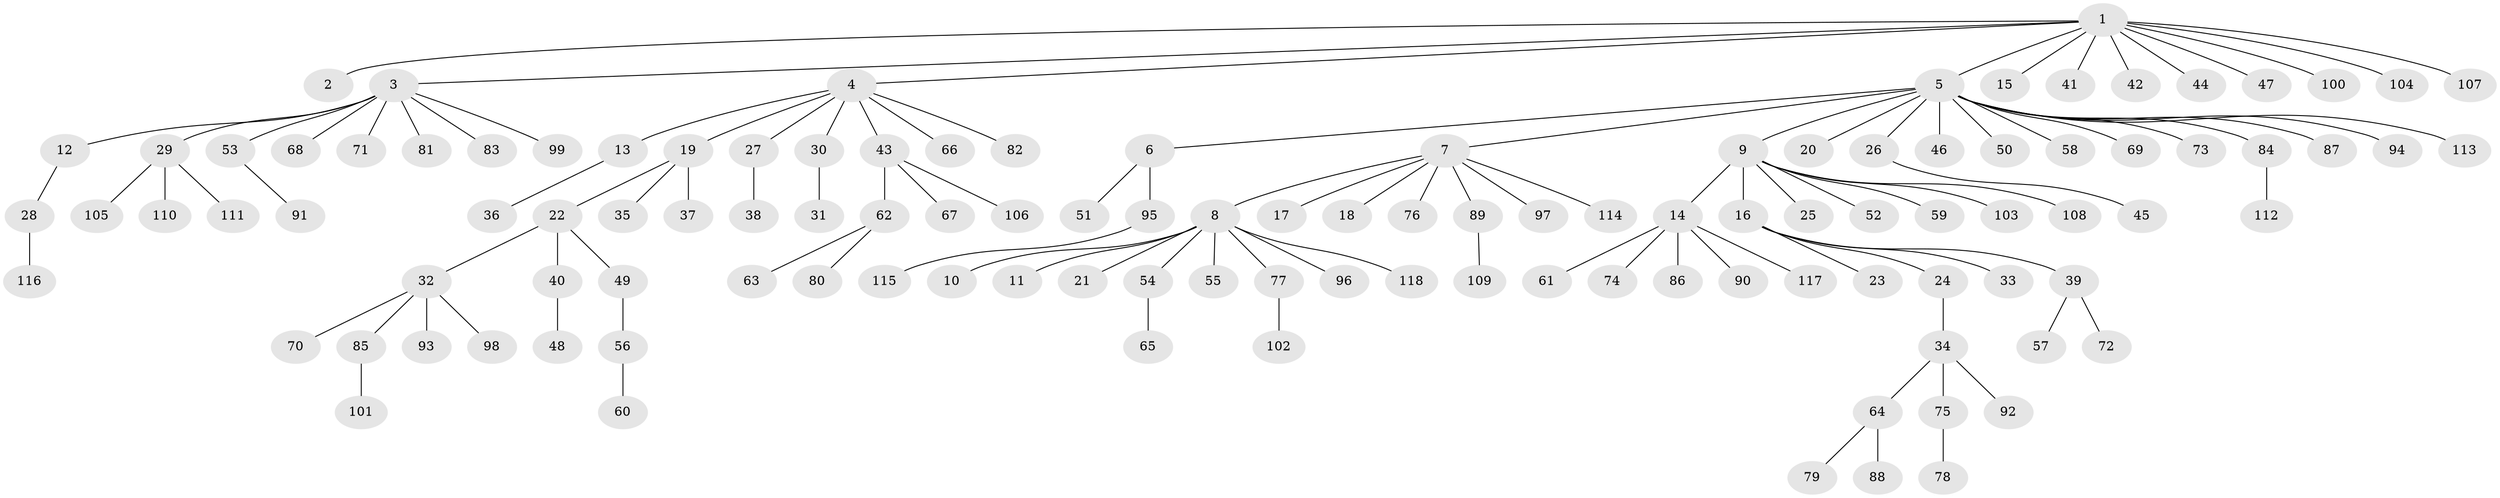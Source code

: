 // Generated by graph-tools (version 1.1) at 2025/35/03/09/25 02:35:18]
// undirected, 118 vertices, 117 edges
graph export_dot {
graph [start="1"]
  node [color=gray90,style=filled];
  1;
  2;
  3;
  4;
  5;
  6;
  7;
  8;
  9;
  10;
  11;
  12;
  13;
  14;
  15;
  16;
  17;
  18;
  19;
  20;
  21;
  22;
  23;
  24;
  25;
  26;
  27;
  28;
  29;
  30;
  31;
  32;
  33;
  34;
  35;
  36;
  37;
  38;
  39;
  40;
  41;
  42;
  43;
  44;
  45;
  46;
  47;
  48;
  49;
  50;
  51;
  52;
  53;
  54;
  55;
  56;
  57;
  58;
  59;
  60;
  61;
  62;
  63;
  64;
  65;
  66;
  67;
  68;
  69;
  70;
  71;
  72;
  73;
  74;
  75;
  76;
  77;
  78;
  79;
  80;
  81;
  82;
  83;
  84;
  85;
  86;
  87;
  88;
  89;
  90;
  91;
  92;
  93;
  94;
  95;
  96;
  97;
  98;
  99;
  100;
  101;
  102;
  103;
  104;
  105;
  106;
  107;
  108;
  109;
  110;
  111;
  112;
  113;
  114;
  115;
  116;
  117;
  118;
  1 -- 2;
  1 -- 3;
  1 -- 4;
  1 -- 5;
  1 -- 15;
  1 -- 41;
  1 -- 42;
  1 -- 44;
  1 -- 47;
  1 -- 100;
  1 -- 104;
  1 -- 107;
  3 -- 12;
  3 -- 29;
  3 -- 53;
  3 -- 68;
  3 -- 71;
  3 -- 81;
  3 -- 83;
  3 -- 99;
  4 -- 13;
  4 -- 19;
  4 -- 27;
  4 -- 30;
  4 -- 43;
  4 -- 66;
  4 -- 82;
  5 -- 6;
  5 -- 7;
  5 -- 9;
  5 -- 20;
  5 -- 26;
  5 -- 46;
  5 -- 50;
  5 -- 58;
  5 -- 69;
  5 -- 73;
  5 -- 84;
  5 -- 87;
  5 -- 94;
  5 -- 113;
  6 -- 51;
  6 -- 95;
  7 -- 8;
  7 -- 17;
  7 -- 18;
  7 -- 76;
  7 -- 89;
  7 -- 97;
  7 -- 114;
  8 -- 10;
  8 -- 11;
  8 -- 21;
  8 -- 54;
  8 -- 55;
  8 -- 77;
  8 -- 96;
  8 -- 118;
  9 -- 14;
  9 -- 16;
  9 -- 25;
  9 -- 52;
  9 -- 59;
  9 -- 103;
  9 -- 108;
  12 -- 28;
  13 -- 36;
  14 -- 61;
  14 -- 74;
  14 -- 86;
  14 -- 90;
  14 -- 117;
  16 -- 23;
  16 -- 24;
  16 -- 33;
  16 -- 39;
  19 -- 22;
  19 -- 35;
  19 -- 37;
  22 -- 32;
  22 -- 40;
  22 -- 49;
  24 -- 34;
  26 -- 45;
  27 -- 38;
  28 -- 116;
  29 -- 105;
  29 -- 110;
  29 -- 111;
  30 -- 31;
  32 -- 70;
  32 -- 85;
  32 -- 93;
  32 -- 98;
  34 -- 64;
  34 -- 75;
  34 -- 92;
  39 -- 57;
  39 -- 72;
  40 -- 48;
  43 -- 62;
  43 -- 67;
  43 -- 106;
  49 -- 56;
  53 -- 91;
  54 -- 65;
  56 -- 60;
  62 -- 63;
  62 -- 80;
  64 -- 79;
  64 -- 88;
  75 -- 78;
  77 -- 102;
  84 -- 112;
  85 -- 101;
  89 -- 109;
  95 -- 115;
}
